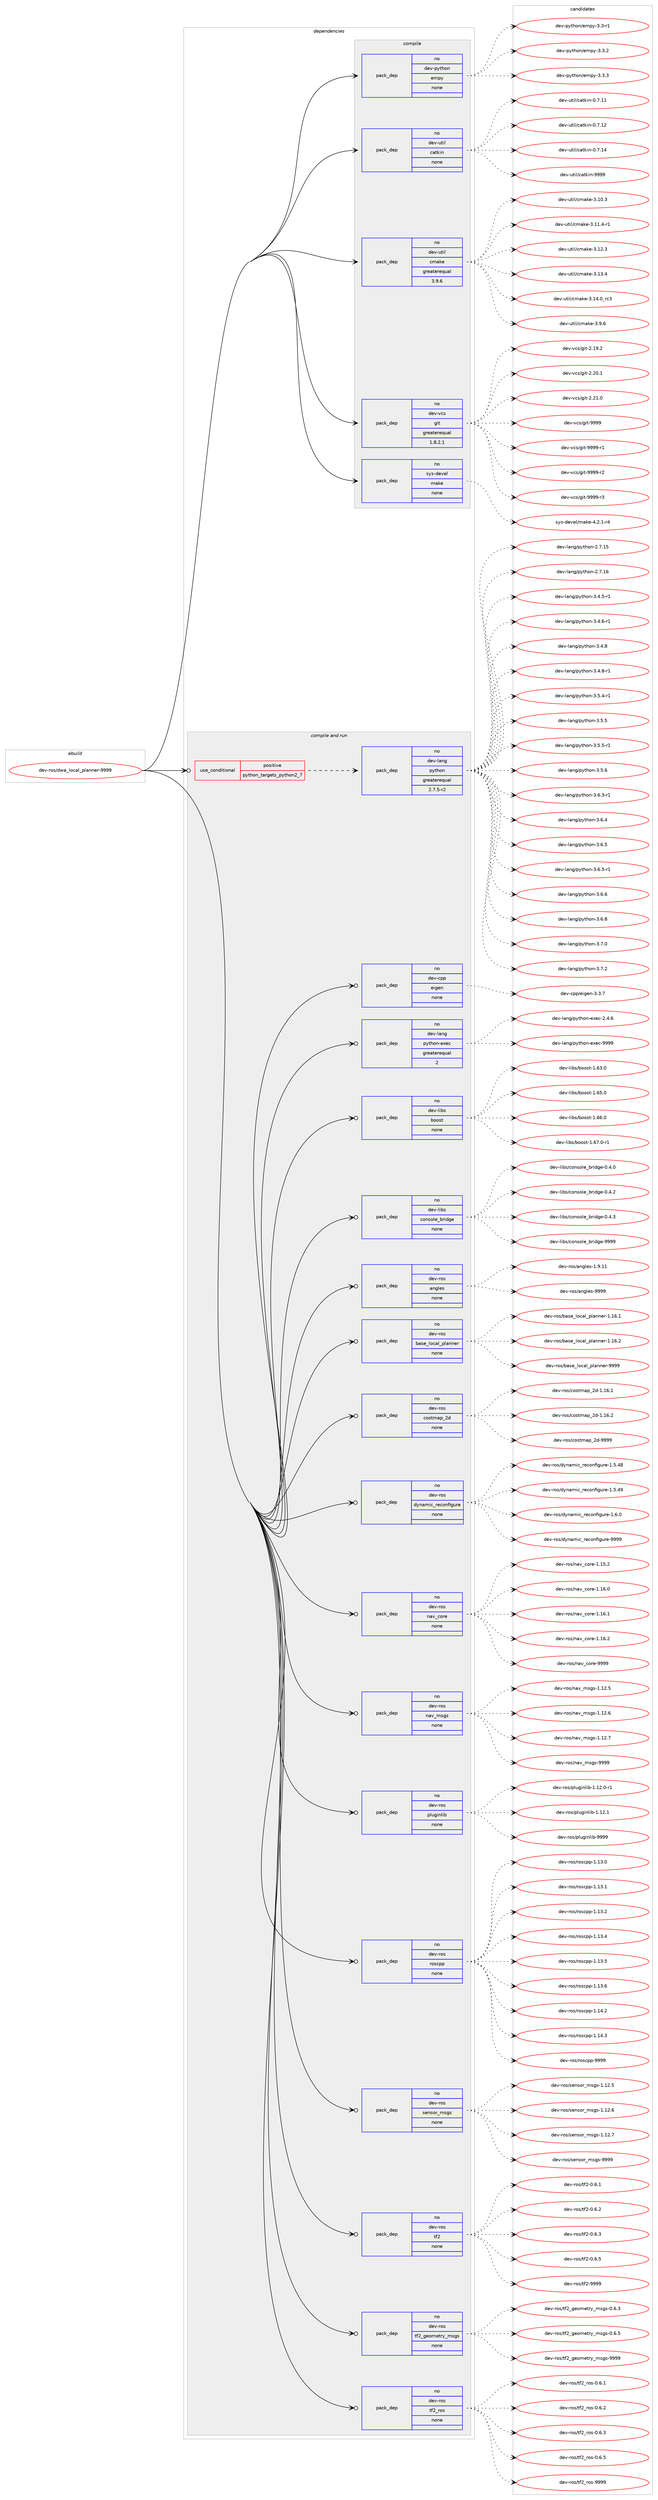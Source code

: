 digraph prolog {

# *************
# Graph options
# *************

newrank=true;
concentrate=true;
compound=true;
graph [rankdir=LR,fontname=Helvetica,fontsize=10,ranksep=1.5];#, ranksep=2.5, nodesep=0.2];
edge  [arrowhead=vee];
node  [fontname=Helvetica,fontsize=10];

# **********
# The ebuild
# **********

subgraph cluster_leftcol {
color=gray;
rank=same;
label=<<i>ebuild</i>>;
id [label="dev-ros/dwa_local_planner-9999", color=red, width=4, href="../dev-ros/dwa_local_planner-9999.svg"];
}

# ****************
# The dependencies
# ****************

subgraph cluster_midcol {
color=gray;
label=<<i>dependencies</i>>;
subgraph cluster_compile {
fillcolor="#eeeeee";
style=filled;
label=<<i>compile</i>>;
subgraph pack1043179 {
dependency1454890 [label=<<TABLE BORDER="0" CELLBORDER="1" CELLSPACING="0" CELLPADDING="4" WIDTH="220"><TR><TD ROWSPAN="6" CELLPADDING="30">pack_dep</TD></TR><TR><TD WIDTH="110">no</TD></TR><TR><TD>dev-python</TD></TR><TR><TD>empy</TD></TR><TR><TD>none</TD></TR><TR><TD></TD></TR></TABLE>>, shape=none, color=blue];
}
id:e -> dependency1454890:w [weight=20,style="solid",arrowhead="vee"];
subgraph pack1043180 {
dependency1454891 [label=<<TABLE BORDER="0" CELLBORDER="1" CELLSPACING="0" CELLPADDING="4" WIDTH="220"><TR><TD ROWSPAN="6" CELLPADDING="30">pack_dep</TD></TR><TR><TD WIDTH="110">no</TD></TR><TR><TD>dev-util</TD></TR><TR><TD>catkin</TD></TR><TR><TD>none</TD></TR><TR><TD></TD></TR></TABLE>>, shape=none, color=blue];
}
id:e -> dependency1454891:w [weight=20,style="solid",arrowhead="vee"];
subgraph pack1043181 {
dependency1454892 [label=<<TABLE BORDER="0" CELLBORDER="1" CELLSPACING="0" CELLPADDING="4" WIDTH="220"><TR><TD ROWSPAN="6" CELLPADDING="30">pack_dep</TD></TR><TR><TD WIDTH="110">no</TD></TR><TR><TD>dev-util</TD></TR><TR><TD>cmake</TD></TR><TR><TD>greaterequal</TD></TR><TR><TD>3.9.6</TD></TR></TABLE>>, shape=none, color=blue];
}
id:e -> dependency1454892:w [weight=20,style="solid",arrowhead="vee"];
subgraph pack1043182 {
dependency1454893 [label=<<TABLE BORDER="0" CELLBORDER="1" CELLSPACING="0" CELLPADDING="4" WIDTH="220"><TR><TD ROWSPAN="6" CELLPADDING="30">pack_dep</TD></TR><TR><TD WIDTH="110">no</TD></TR><TR><TD>dev-vcs</TD></TR><TR><TD>git</TD></TR><TR><TD>greaterequal</TD></TR><TR><TD>1.8.2.1</TD></TR></TABLE>>, shape=none, color=blue];
}
id:e -> dependency1454893:w [weight=20,style="solid",arrowhead="vee"];
subgraph pack1043183 {
dependency1454894 [label=<<TABLE BORDER="0" CELLBORDER="1" CELLSPACING="0" CELLPADDING="4" WIDTH="220"><TR><TD ROWSPAN="6" CELLPADDING="30">pack_dep</TD></TR><TR><TD WIDTH="110">no</TD></TR><TR><TD>sys-devel</TD></TR><TR><TD>make</TD></TR><TR><TD>none</TD></TR><TR><TD></TD></TR></TABLE>>, shape=none, color=blue];
}
id:e -> dependency1454894:w [weight=20,style="solid",arrowhead="vee"];
}
subgraph cluster_compileandrun {
fillcolor="#eeeeee";
style=filled;
label=<<i>compile and run</i>>;
subgraph cond388321 {
dependency1454895 [label=<<TABLE BORDER="0" CELLBORDER="1" CELLSPACING="0" CELLPADDING="4"><TR><TD ROWSPAN="3" CELLPADDING="10">use_conditional</TD></TR><TR><TD>positive</TD></TR><TR><TD>python_targets_python2_7</TD></TR></TABLE>>, shape=none, color=red];
subgraph pack1043184 {
dependency1454896 [label=<<TABLE BORDER="0" CELLBORDER="1" CELLSPACING="0" CELLPADDING="4" WIDTH="220"><TR><TD ROWSPAN="6" CELLPADDING="30">pack_dep</TD></TR><TR><TD WIDTH="110">no</TD></TR><TR><TD>dev-lang</TD></TR><TR><TD>python</TD></TR><TR><TD>greaterequal</TD></TR><TR><TD>2.7.5-r2</TD></TR></TABLE>>, shape=none, color=blue];
}
dependency1454895:e -> dependency1454896:w [weight=20,style="dashed",arrowhead="vee"];
}
id:e -> dependency1454895:w [weight=20,style="solid",arrowhead="odotvee"];
subgraph pack1043185 {
dependency1454897 [label=<<TABLE BORDER="0" CELLBORDER="1" CELLSPACING="0" CELLPADDING="4" WIDTH="220"><TR><TD ROWSPAN="6" CELLPADDING="30">pack_dep</TD></TR><TR><TD WIDTH="110">no</TD></TR><TR><TD>dev-cpp</TD></TR><TR><TD>eigen</TD></TR><TR><TD>none</TD></TR><TR><TD></TD></TR></TABLE>>, shape=none, color=blue];
}
id:e -> dependency1454897:w [weight=20,style="solid",arrowhead="odotvee"];
subgraph pack1043186 {
dependency1454898 [label=<<TABLE BORDER="0" CELLBORDER="1" CELLSPACING="0" CELLPADDING="4" WIDTH="220"><TR><TD ROWSPAN="6" CELLPADDING="30">pack_dep</TD></TR><TR><TD WIDTH="110">no</TD></TR><TR><TD>dev-lang</TD></TR><TR><TD>python-exec</TD></TR><TR><TD>greaterequal</TD></TR><TR><TD>2</TD></TR></TABLE>>, shape=none, color=blue];
}
id:e -> dependency1454898:w [weight=20,style="solid",arrowhead="odotvee"];
subgraph pack1043187 {
dependency1454899 [label=<<TABLE BORDER="0" CELLBORDER="1" CELLSPACING="0" CELLPADDING="4" WIDTH="220"><TR><TD ROWSPAN="6" CELLPADDING="30">pack_dep</TD></TR><TR><TD WIDTH="110">no</TD></TR><TR><TD>dev-libs</TD></TR><TR><TD>boost</TD></TR><TR><TD>none</TD></TR><TR><TD></TD></TR></TABLE>>, shape=none, color=blue];
}
id:e -> dependency1454899:w [weight=20,style="solid",arrowhead="odotvee"];
subgraph pack1043188 {
dependency1454900 [label=<<TABLE BORDER="0" CELLBORDER="1" CELLSPACING="0" CELLPADDING="4" WIDTH="220"><TR><TD ROWSPAN="6" CELLPADDING="30">pack_dep</TD></TR><TR><TD WIDTH="110">no</TD></TR><TR><TD>dev-libs</TD></TR><TR><TD>console_bridge</TD></TR><TR><TD>none</TD></TR><TR><TD></TD></TR></TABLE>>, shape=none, color=blue];
}
id:e -> dependency1454900:w [weight=20,style="solid",arrowhead="odotvee"];
subgraph pack1043189 {
dependency1454901 [label=<<TABLE BORDER="0" CELLBORDER="1" CELLSPACING="0" CELLPADDING="4" WIDTH="220"><TR><TD ROWSPAN="6" CELLPADDING="30">pack_dep</TD></TR><TR><TD WIDTH="110">no</TD></TR><TR><TD>dev-ros</TD></TR><TR><TD>angles</TD></TR><TR><TD>none</TD></TR><TR><TD></TD></TR></TABLE>>, shape=none, color=blue];
}
id:e -> dependency1454901:w [weight=20,style="solid",arrowhead="odotvee"];
subgraph pack1043190 {
dependency1454902 [label=<<TABLE BORDER="0" CELLBORDER="1" CELLSPACING="0" CELLPADDING="4" WIDTH="220"><TR><TD ROWSPAN="6" CELLPADDING="30">pack_dep</TD></TR><TR><TD WIDTH="110">no</TD></TR><TR><TD>dev-ros</TD></TR><TR><TD>base_local_planner</TD></TR><TR><TD>none</TD></TR><TR><TD></TD></TR></TABLE>>, shape=none, color=blue];
}
id:e -> dependency1454902:w [weight=20,style="solid",arrowhead="odotvee"];
subgraph pack1043191 {
dependency1454903 [label=<<TABLE BORDER="0" CELLBORDER="1" CELLSPACING="0" CELLPADDING="4" WIDTH="220"><TR><TD ROWSPAN="6" CELLPADDING="30">pack_dep</TD></TR><TR><TD WIDTH="110">no</TD></TR><TR><TD>dev-ros</TD></TR><TR><TD>costmap_2d</TD></TR><TR><TD>none</TD></TR><TR><TD></TD></TR></TABLE>>, shape=none, color=blue];
}
id:e -> dependency1454903:w [weight=20,style="solid",arrowhead="odotvee"];
subgraph pack1043192 {
dependency1454904 [label=<<TABLE BORDER="0" CELLBORDER="1" CELLSPACING="0" CELLPADDING="4" WIDTH="220"><TR><TD ROWSPAN="6" CELLPADDING="30">pack_dep</TD></TR><TR><TD WIDTH="110">no</TD></TR><TR><TD>dev-ros</TD></TR><TR><TD>dynamic_reconfigure</TD></TR><TR><TD>none</TD></TR><TR><TD></TD></TR></TABLE>>, shape=none, color=blue];
}
id:e -> dependency1454904:w [weight=20,style="solid",arrowhead="odotvee"];
subgraph pack1043193 {
dependency1454905 [label=<<TABLE BORDER="0" CELLBORDER="1" CELLSPACING="0" CELLPADDING="4" WIDTH="220"><TR><TD ROWSPAN="6" CELLPADDING="30">pack_dep</TD></TR><TR><TD WIDTH="110">no</TD></TR><TR><TD>dev-ros</TD></TR><TR><TD>nav_core</TD></TR><TR><TD>none</TD></TR><TR><TD></TD></TR></TABLE>>, shape=none, color=blue];
}
id:e -> dependency1454905:w [weight=20,style="solid",arrowhead="odotvee"];
subgraph pack1043194 {
dependency1454906 [label=<<TABLE BORDER="0" CELLBORDER="1" CELLSPACING="0" CELLPADDING="4" WIDTH="220"><TR><TD ROWSPAN="6" CELLPADDING="30">pack_dep</TD></TR><TR><TD WIDTH="110">no</TD></TR><TR><TD>dev-ros</TD></TR><TR><TD>nav_msgs</TD></TR><TR><TD>none</TD></TR><TR><TD></TD></TR></TABLE>>, shape=none, color=blue];
}
id:e -> dependency1454906:w [weight=20,style="solid",arrowhead="odotvee"];
subgraph pack1043195 {
dependency1454907 [label=<<TABLE BORDER="0" CELLBORDER="1" CELLSPACING="0" CELLPADDING="4" WIDTH="220"><TR><TD ROWSPAN="6" CELLPADDING="30">pack_dep</TD></TR><TR><TD WIDTH="110">no</TD></TR><TR><TD>dev-ros</TD></TR><TR><TD>pluginlib</TD></TR><TR><TD>none</TD></TR><TR><TD></TD></TR></TABLE>>, shape=none, color=blue];
}
id:e -> dependency1454907:w [weight=20,style="solid",arrowhead="odotvee"];
subgraph pack1043196 {
dependency1454908 [label=<<TABLE BORDER="0" CELLBORDER="1" CELLSPACING="0" CELLPADDING="4" WIDTH="220"><TR><TD ROWSPAN="6" CELLPADDING="30">pack_dep</TD></TR><TR><TD WIDTH="110">no</TD></TR><TR><TD>dev-ros</TD></TR><TR><TD>roscpp</TD></TR><TR><TD>none</TD></TR><TR><TD></TD></TR></TABLE>>, shape=none, color=blue];
}
id:e -> dependency1454908:w [weight=20,style="solid",arrowhead="odotvee"];
subgraph pack1043197 {
dependency1454909 [label=<<TABLE BORDER="0" CELLBORDER="1" CELLSPACING="0" CELLPADDING="4" WIDTH="220"><TR><TD ROWSPAN="6" CELLPADDING="30">pack_dep</TD></TR><TR><TD WIDTH="110">no</TD></TR><TR><TD>dev-ros</TD></TR><TR><TD>sensor_msgs</TD></TR><TR><TD>none</TD></TR><TR><TD></TD></TR></TABLE>>, shape=none, color=blue];
}
id:e -> dependency1454909:w [weight=20,style="solid",arrowhead="odotvee"];
subgraph pack1043198 {
dependency1454910 [label=<<TABLE BORDER="0" CELLBORDER="1" CELLSPACING="0" CELLPADDING="4" WIDTH="220"><TR><TD ROWSPAN="6" CELLPADDING="30">pack_dep</TD></TR><TR><TD WIDTH="110">no</TD></TR><TR><TD>dev-ros</TD></TR><TR><TD>tf2</TD></TR><TR><TD>none</TD></TR><TR><TD></TD></TR></TABLE>>, shape=none, color=blue];
}
id:e -> dependency1454910:w [weight=20,style="solid",arrowhead="odotvee"];
subgraph pack1043199 {
dependency1454911 [label=<<TABLE BORDER="0" CELLBORDER="1" CELLSPACING="0" CELLPADDING="4" WIDTH="220"><TR><TD ROWSPAN="6" CELLPADDING="30">pack_dep</TD></TR><TR><TD WIDTH="110">no</TD></TR><TR><TD>dev-ros</TD></TR><TR><TD>tf2_geometry_msgs</TD></TR><TR><TD>none</TD></TR><TR><TD></TD></TR></TABLE>>, shape=none, color=blue];
}
id:e -> dependency1454911:w [weight=20,style="solid",arrowhead="odotvee"];
subgraph pack1043200 {
dependency1454912 [label=<<TABLE BORDER="0" CELLBORDER="1" CELLSPACING="0" CELLPADDING="4" WIDTH="220"><TR><TD ROWSPAN="6" CELLPADDING="30">pack_dep</TD></TR><TR><TD WIDTH="110">no</TD></TR><TR><TD>dev-ros</TD></TR><TR><TD>tf2_ros</TD></TR><TR><TD>none</TD></TR><TR><TD></TD></TR></TABLE>>, shape=none, color=blue];
}
id:e -> dependency1454912:w [weight=20,style="solid",arrowhead="odotvee"];
}
subgraph cluster_run {
fillcolor="#eeeeee";
style=filled;
label=<<i>run</i>>;
}
}

# **************
# The candidates
# **************

subgraph cluster_choices {
rank=same;
color=gray;
label=<<i>candidates</i>>;

subgraph choice1043179 {
color=black;
nodesep=1;
choice1001011184511212111610411111047101109112121455146514511449 [label="dev-python/empy-3.3-r1", color=red, width=4,href="../dev-python/empy-3.3-r1.svg"];
choice1001011184511212111610411111047101109112121455146514650 [label="dev-python/empy-3.3.2", color=red, width=4,href="../dev-python/empy-3.3.2.svg"];
choice1001011184511212111610411111047101109112121455146514651 [label="dev-python/empy-3.3.3", color=red, width=4,href="../dev-python/empy-3.3.3.svg"];
dependency1454890:e -> choice1001011184511212111610411111047101109112121455146514511449:w [style=dotted,weight="100"];
dependency1454890:e -> choice1001011184511212111610411111047101109112121455146514650:w [style=dotted,weight="100"];
dependency1454890:e -> choice1001011184511212111610411111047101109112121455146514651:w [style=dotted,weight="100"];
}
subgraph choice1043180 {
color=black;
nodesep=1;
choice1001011184511711610510847999711610710511045484655464949 [label="dev-util/catkin-0.7.11", color=red, width=4,href="../dev-util/catkin-0.7.11.svg"];
choice1001011184511711610510847999711610710511045484655464950 [label="dev-util/catkin-0.7.12", color=red, width=4,href="../dev-util/catkin-0.7.12.svg"];
choice1001011184511711610510847999711610710511045484655464952 [label="dev-util/catkin-0.7.14", color=red, width=4,href="../dev-util/catkin-0.7.14.svg"];
choice100101118451171161051084799971161071051104557575757 [label="dev-util/catkin-9999", color=red, width=4,href="../dev-util/catkin-9999.svg"];
dependency1454891:e -> choice1001011184511711610510847999711610710511045484655464949:w [style=dotted,weight="100"];
dependency1454891:e -> choice1001011184511711610510847999711610710511045484655464950:w [style=dotted,weight="100"];
dependency1454891:e -> choice1001011184511711610510847999711610710511045484655464952:w [style=dotted,weight="100"];
dependency1454891:e -> choice100101118451171161051084799971161071051104557575757:w [style=dotted,weight="100"];
}
subgraph choice1043181 {
color=black;
nodesep=1;
choice1001011184511711610510847991099710710145514649484651 [label="dev-util/cmake-3.10.3", color=red, width=4,href="../dev-util/cmake-3.10.3.svg"];
choice10010111845117116105108479910997107101455146494946524511449 [label="dev-util/cmake-3.11.4-r1", color=red, width=4,href="../dev-util/cmake-3.11.4-r1.svg"];
choice1001011184511711610510847991099710710145514649504651 [label="dev-util/cmake-3.12.3", color=red, width=4,href="../dev-util/cmake-3.12.3.svg"];
choice1001011184511711610510847991099710710145514649514652 [label="dev-util/cmake-3.13.4", color=red, width=4,href="../dev-util/cmake-3.13.4.svg"];
choice1001011184511711610510847991099710710145514649524648951149951 [label="dev-util/cmake-3.14.0_rc3", color=red, width=4,href="../dev-util/cmake-3.14.0_rc3.svg"];
choice10010111845117116105108479910997107101455146574654 [label="dev-util/cmake-3.9.6", color=red, width=4,href="../dev-util/cmake-3.9.6.svg"];
dependency1454892:e -> choice1001011184511711610510847991099710710145514649484651:w [style=dotted,weight="100"];
dependency1454892:e -> choice10010111845117116105108479910997107101455146494946524511449:w [style=dotted,weight="100"];
dependency1454892:e -> choice1001011184511711610510847991099710710145514649504651:w [style=dotted,weight="100"];
dependency1454892:e -> choice1001011184511711610510847991099710710145514649514652:w [style=dotted,weight="100"];
dependency1454892:e -> choice1001011184511711610510847991099710710145514649524648951149951:w [style=dotted,weight="100"];
dependency1454892:e -> choice10010111845117116105108479910997107101455146574654:w [style=dotted,weight="100"];
}
subgraph choice1043182 {
color=black;
nodesep=1;
choice10010111845118991154710310511645504649574650 [label="dev-vcs/git-2.19.2", color=red, width=4,href="../dev-vcs/git-2.19.2.svg"];
choice10010111845118991154710310511645504650484649 [label="dev-vcs/git-2.20.1", color=red, width=4,href="../dev-vcs/git-2.20.1.svg"];
choice10010111845118991154710310511645504650494648 [label="dev-vcs/git-2.21.0", color=red, width=4,href="../dev-vcs/git-2.21.0.svg"];
choice1001011184511899115471031051164557575757 [label="dev-vcs/git-9999", color=red, width=4,href="../dev-vcs/git-9999.svg"];
choice10010111845118991154710310511645575757574511449 [label="dev-vcs/git-9999-r1", color=red, width=4,href="../dev-vcs/git-9999-r1.svg"];
choice10010111845118991154710310511645575757574511450 [label="dev-vcs/git-9999-r2", color=red, width=4,href="../dev-vcs/git-9999-r2.svg"];
choice10010111845118991154710310511645575757574511451 [label="dev-vcs/git-9999-r3", color=red, width=4,href="../dev-vcs/git-9999-r3.svg"];
dependency1454893:e -> choice10010111845118991154710310511645504649574650:w [style=dotted,weight="100"];
dependency1454893:e -> choice10010111845118991154710310511645504650484649:w [style=dotted,weight="100"];
dependency1454893:e -> choice10010111845118991154710310511645504650494648:w [style=dotted,weight="100"];
dependency1454893:e -> choice1001011184511899115471031051164557575757:w [style=dotted,weight="100"];
dependency1454893:e -> choice10010111845118991154710310511645575757574511449:w [style=dotted,weight="100"];
dependency1454893:e -> choice10010111845118991154710310511645575757574511450:w [style=dotted,weight="100"];
dependency1454893:e -> choice10010111845118991154710310511645575757574511451:w [style=dotted,weight="100"];
}
subgraph choice1043183 {
color=black;
nodesep=1;
choice1151211154510010111810110847109971071014552465046494511452 [label="sys-devel/make-4.2.1-r4", color=red, width=4,href="../sys-devel/make-4.2.1-r4.svg"];
dependency1454894:e -> choice1151211154510010111810110847109971071014552465046494511452:w [style=dotted,weight="100"];
}
subgraph choice1043184 {
color=black;
nodesep=1;
choice10010111845108971101034711212111610411111045504655464953 [label="dev-lang/python-2.7.15", color=red, width=4,href="../dev-lang/python-2.7.15.svg"];
choice10010111845108971101034711212111610411111045504655464954 [label="dev-lang/python-2.7.16", color=red, width=4,href="../dev-lang/python-2.7.16.svg"];
choice1001011184510897110103471121211161041111104551465246534511449 [label="dev-lang/python-3.4.5-r1", color=red, width=4,href="../dev-lang/python-3.4.5-r1.svg"];
choice1001011184510897110103471121211161041111104551465246544511449 [label="dev-lang/python-3.4.6-r1", color=red, width=4,href="../dev-lang/python-3.4.6-r1.svg"];
choice100101118451089711010347112121116104111110455146524656 [label="dev-lang/python-3.4.8", color=red, width=4,href="../dev-lang/python-3.4.8.svg"];
choice1001011184510897110103471121211161041111104551465246564511449 [label="dev-lang/python-3.4.8-r1", color=red, width=4,href="../dev-lang/python-3.4.8-r1.svg"];
choice1001011184510897110103471121211161041111104551465346524511449 [label="dev-lang/python-3.5.4-r1", color=red, width=4,href="../dev-lang/python-3.5.4-r1.svg"];
choice100101118451089711010347112121116104111110455146534653 [label="dev-lang/python-3.5.5", color=red, width=4,href="../dev-lang/python-3.5.5.svg"];
choice1001011184510897110103471121211161041111104551465346534511449 [label="dev-lang/python-3.5.5-r1", color=red, width=4,href="../dev-lang/python-3.5.5-r1.svg"];
choice100101118451089711010347112121116104111110455146534654 [label="dev-lang/python-3.5.6", color=red, width=4,href="../dev-lang/python-3.5.6.svg"];
choice1001011184510897110103471121211161041111104551465446514511449 [label="dev-lang/python-3.6.3-r1", color=red, width=4,href="../dev-lang/python-3.6.3-r1.svg"];
choice100101118451089711010347112121116104111110455146544652 [label="dev-lang/python-3.6.4", color=red, width=4,href="../dev-lang/python-3.6.4.svg"];
choice100101118451089711010347112121116104111110455146544653 [label="dev-lang/python-3.6.5", color=red, width=4,href="../dev-lang/python-3.6.5.svg"];
choice1001011184510897110103471121211161041111104551465446534511449 [label="dev-lang/python-3.6.5-r1", color=red, width=4,href="../dev-lang/python-3.6.5-r1.svg"];
choice100101118451089711010347112121116104111110455146544654 [label="dev-lang/python-3.6.6", color=red, width=4,href="../dev-lang/python-3.6.6.svg"];
choice100101118451089711010347112121116104111110455146544656 [label="dev-lang/python-3.6.8", color=red, width=4,href="../dev-lang/python-3.6.8.svg"];
choice100101118451089711010347112121116104111110455146554648 [label="dev-lang/python-3.7.0", color=red, width=4,href="../dev-lang/python-3.7.0.svg"];
choice100101118451089711010347112121116104111110455146554650 [label="dev-lang/python-3.7.2", color=red, width=4,href="../dev-lang/python-3.7.2.svg"];
dependency1454896:e -> choice10010111845108971101034711212111610411111045504655464953:w [style=dotted,weight="100"];
dependency1454896:e -> choice10010111845108971101034711212111610411111045504655464954:w [style=dotted,weight="100"];
dependency1454896:e -> choice1001011184510897110103471121211161041111104551465246534511449:w [style=dotted,weight="100"];
dependency1454896:e -> choice1001011184510897110103471121211161041111104551465246544511449:w [style=dotted,weight="100"];
dependency1454896:e -> choice100101118451089711010347112121116104111110455146524656:w [style=dotted,weight="100"];
dependency1454896:e -> choice1001011184510897110103471121211161041111104551465246564511449:w [style=dotted,weight="100"];
dependency1454896:e -> choice1001011184510897110103471121211161041111104551465346524511449:w [style=dotted,weight="100"];
dependency1454896:e -> choice100101118451089711010347112121116104111110455146534653:w [style=dotted,weight="100"];
dependency1454896:e -> choice1001011184510897110103471121211161041111104551465346534511449:w [style=dotted,weight="100"];
dependency1454896:e -> choice100101118451089711010347112121116104111110455146534654:w [style=dotted,weight="100"];
dependency1454896:e -> choice1001011184510897110103471121211161041111104551465446514511449:w [style=dotted,weight="100"];
dependency1454896:e -> choice100101118451089711010347112121116104111110455146544652:w [style=dotted,weight="100"];
dependency1454896:e -> choice100101118451089711010347112121116104111110455146544653:w [style=dotted,weight="100"];
dependency1454896:e -> choice1001011184510897110103471121211161041111104551465446534511449:w [style=dotted,weight="100"];
dependency1454896:e -> choice100101118451089711010347112121116104111110455146544654:w [style=dotted,weight="100"];
dependency1454896:e -> choice100101118451089711010347112121116104111110455146544656:w [style=dotted,weight="100"];
dependency1454896:e -> choice100101118451089711010347112121116104111110455146554648:w [style=dotted,weight="100"];
dependency1454896:e -> choice100101118451089711010347112121116104111110455146554650:w [style=dotted,weight="100"];
}
subgraph choice1043185 {
color=black;
nodesep=1;
choice100101118459911211247101105103101110455146514655 [label="dev-cpp/eigen-3.3.7", color=red, width=4,href="../dev-cpp/eigen-3.3.7.svg"];
dependency1454897:e -> choice100101118459911211247101105103101110455146514655:w [style=dotted,weight="100"];
}
subgraph choice1043186 {
color=black;
nodesep=1;
choice1001011184510897110103471121211161041111104510112010199455046524654 [label="dev-lang/python-exec-2.4.6", color=red, width=4,href="../dev-lang/python-exec-2.4.6.svg"];
choice10010111845108971101034711212111610411111045101120101994557575757 [label="dev-lang/python-exec-9999", color=red, width=4,href="../dev-lang/python-exec-9999.svg"];
dependency1454898:e -> choice1001011184510897110103471121211161041111104510112010199455046524654:w [style=dotted,weight="100"];
dependency1454898:e -> choice10010111845108971101034711212111610411111045101120101994557575757:w [style=dotted,weight="100"];
}
subgraph choice1043187 {
color=black;
nodesep=1;
choice1001011184510810598115479811111111511645494654514648 [label="dev-libs/boost-1.63.0", color=red, width=4,href="../dev-libs/boost-1.63.0.svg"];
choice1001011184510810598115479811111111511645494654534648 [label="dev-libs/boost-1.65.0", color=red, width=4,href="../dev-libs/boost-1.65.0.svg"];
choice1001011184510810598115479811111111511645494654544648 [label="dev-libs/boost-1.66.0", color=red, width=4,href="../dev-libs/boost-1.66.0.svg"];
choice10010111845108105981154798111111115116454946545546484511449 [label="dev-libs/boost-1.67.0-r1", color=red, width=4,href="../dev-libs/boost-1.67.0-r1.svg"];
dependency1454899:e -> choice1001011184510810598115479811111111511645494654514648:w [style=dotted,weight="100"];
dependency1454899:e -> choice1001011184510810598115479811111111511645494654534648:w [style=dotted,weight="100"];
dependency1454899:e -> choice1001011184510810598115479811111111511645494654544648:w [style=dotted,weight="100"];
dependency1454899:e -> choice10010111845108105981154798111111115116454946545546484511449:w [style=dotted,weight="100"];
}
subgraph choice1043188 {
color=black;
nodesep=1;
choice100101118451081059811547991111101151111081019598114105100103101454846524648 [label="dev-libs/console_bridge-0.4.0", color=red, width=4,href="../dev-libs/console_bridge-0.4.0.svg"];
choice100101118451081059811547991111101151111081019598114105100103101454846524650 [label="dev-libs/console_bridge-0.4.2", color=red, width=4,href="../dev-libs/console_bridge-0.4.2.svg"];
choice100101118451081059811547991111101151111081019598114105100103101454846524651 [label="dev-libs/console_bridge-0.4.3", color=red, width=4,href="../dev-libs/console_bridge-0.4.3.svg"];
choice1001011184510810598115479911111011511110810195981141051001031014557575757 [label="dev-libs/console_bridge-9999", color=red, width=4,href="../dev-libs/console_bridge-9999.svg"];
dependency1454900:e -> choice100101118451081059811547991111101151111081019598114105100103101454846524648:w [style=dotted,weight="100"];
dependency1454900:e -> choice100101118451081059811547991111101151111081019598114105100103101454846524650:w [style=dotted,weight="100"];
dependency1454900:e -> choice100101118451081059811547991111101151111081019598114105100103101454846524651:w [style=dotted,weight="100"];
dependency1454900:e -> choice1001011184510810598115479911111011511110810195981141051001031014557575757:w [style=dotted,weight="100"];
}
subgraph choice1043189 {
color=black;
nodesep=1;
choice10010111845114111115479711010310810111545494657464949 [label="dev-ros/angles-1.9.11", color=red, width=4,href="../dev-ros/angles-1.9.11.svg"];
choice1001011184511411111547971101031081011154557575757 [label="dev-ros/angles-9999", color=red, width=4,href="../dev-ros/angles-9999.svg"];
dependency1454901:e -> choice10010111845114111115479711010310810111545494657464949:w [style=dotted,weight="100"];
dependency1454901:e -> choice1001011184511411111547971101031081011154557575757:w [style=dotted,weight="100"];
}
subgraph choice1043190 {
color=black;
nodesep=1;
choice10010111845114111115479897115101951081119997108951121089711011010111445494649544649 [label="dev-ros/base_local_planner-1.16.1", color=red, width=4,href="../dev-ros/base_local_planner-1.16.1.svg"];
choice10010111845114111115479897115101951081119997108951121089711011010111445494649544650 [label="dev-ros/base_local_planner-1.16.2", color=red, width=4,href="../dev-ros/base_local_planner-1.16.2.svg"];
choice1001011184511411111547989711510195108111999710895112108971101101011144557575757 [label="dev-ros/base_local_planner-9999", color=red, width=4,href="../dev-ros/base_local_planner-9999.svg"];
dependency1454902:e -> choice10010111845114111115479897115101951081119997108951121089711011010111445494649544649:w [style=dotted,weight="100"];
dependency1454902:e -> choice10010111845114111115479897115101951081119997108951121089711011010111445494649544650:w [style=dotted,weight="100"];
dependency1454902:e -> choice1001011184511411111547989711510195108111999710895112108971101101011144557575757:w [style=dotted,weight="100"];
}
subgraph choice1043191 {
color=black;
nodesep=1;
choice10010111845114111115479911111511610997112955010045494649544649 [label="dev-ros/costmap_2d-1.16.1", color=red, width=4,href="../dev-ros/costmap_2d-1.16.1.svg"];
choice10010111845114111115479911111511610997112955010045494649544650 [label="dev-ros/costmap_2d-1.16.2", color=red, width=4,href="../dev-ros/costmap_2d-1.16.2.svg"];
choice1001011184511411111547991111151161099711295501004557575757 [label="dev-ros/costmap_2d-9999", color=red, width=4,href="../dev-ros/costmap_2d-9999.svg"];
dependency1454903:e -> choice10010111845114111115479911111511610997112955010045494649544649:w [style=dotted,weight="100"];
dependency1454903:e -> choice10010111845114111115479911111511610997112955010045494649544650:w [style=dotted,weight="100"];
dependency1454903:e -> choice1001011184511411111547991111151161099711295501004557575757:w [style=dotted,weight="100"];
}
subgraph choice1043192 {
color=black;
nodesep=1;
choice10010111845114111115471001211109710910599951141019911111010210510311711410145494653465256 [label="dev-ros/dynamic_reconfigure-1.5.48", color=red, width=4,href="../dev-ros/dynamic_reconfigure-1.5.48.svg"];
choice10010111845114111115471001211109710910599951141019911111010210510311711410145494653465257 [label="dev-ros/dynamic_reconfigure-1.5.49", color=red, width=4,href="../dev-ros/dynamic_reconfigure-1.5.49.svg"];
choice100101118451141111154710012111097109105999511410199111110102105103117114101454946544648 [label="dev-ros/dynamic_reconfigure-1.6.0", color=red, width=4,href="../dev-ros/dynamic_reconfigure-1.6.0.svg"];
choice1001011184511411111547100121110971091059995114101991111101021051031171141014557575757 [label="dev-ros/dynamic_reconfigure-9999", color=red, width=4,href="../dev-ros/dynamic_reconfigure-9999.svg"];
dependency1454904:e -> choice10010111845114111115471001211109710910599951141019911111010210510311711410145494653465256:w [style=dotted,weight="100"];
dependency1454904:e -> choice10010111845114111115471001211109710910599951141019911111010210510311711410145494653465257:w [style=dotted,weight="100"];
dependency1454904:e -> choice100101118451141111154710012111097109105999511410199111110102105103117114101454946544648:w [style=dotted,weight="100"];
dependency1454904:e -> choice1001011184511411111547100121110971091059995114101991111101021051031171141014557575757:w [style=dotted,weight="100"];
}
subgraph choice1043193 {
color=black;
nodesep=1;
choice100101118451141111154711097118959911111410145494649534650 [label="dev-ros/nav_core-1.15.2", color=red, width=4,href="../dev-ros/nav_core-1.15.2.svg"];
choice100101118451141111154711097118959911111410145494649544648 [label="dev-ros/nav_core-1.16.0", color=red, width=4,href="../dev-ros/nav_core-1.16.0.svg"];
choice100101118451141111154711097118959911111410145494649544649 [label="dev-ros/nav_core-1.16.1", color=red, width=4,href="../dev-ros/nav_core-1.16.1.svg"];
choice100101118451141111154711097118959911111410145494649544650 [label="dev-ros/nav_core-1.16.2", color=red, width=4,href="../dev-ros/nav_core-1.16.2.svg"];
choice10010111845114111115471109711895991111141014557575757 [label="dev-ros/nav_core-9999", color=red, width=4,href="../dev-ros/nav_core-9999.svg"];
dependency1454905:e -> choice100101118451141111154711097118959911111410145494649534650:w [style=dotted,weight="100"];
dependency1454905:e -> choice100101118451141111154711097118959911111410145494649544648:w [style=dotted,weight="100"];
dependency1454905:e -> choice100101118451141111154711097118959911111410145494649544649:w [style=dotted,weight="100"];
dependency1454905:e -> choice100101118451141111154711097118959911111410145494649544650:w [style=dotted,weight="100"];
dependency1454905:e -> choice10010111845114111115471109711895991111141014557575757:w [style=dotted,weight="100"];
}
subgraph choice1043194 {
color=black;
nodesep=1;
choice1001011184511411111547110971189510911510311545494649504653 [label="dev-ros/nav_msgs-1.12.5", color=red, width=4,href="../dev-ros/nav_msgs-1.12.5.svg"];
choice1001011184511411111547110971189510911510311545494649504654 [label="dev-ros/nav_msgs-1.12.6", color=red, width=4,href="../dev-ros/nav_msgs-1.12.6.svg"];
choice1001011184511411111547110971189510911510311545494649504655 [label="dev-ros/nav_msgs-1.12.7", color=red, width=4,href="../dev-ros/nav_msgs-1.12.7.svg"];
choice100101118451141111154711097118951091151031154557575757 [label="dev-ros/nav_msgs-9999", color=red, width=4,href="../dev-ros/nav_msgs-9999.svg"];
dependency1454906:e -> choice1001011184511411111547110971189510911510311545494649504653:w [style=dotted,weight="100"];
dependency1454906:e -> choice1001011184511411111547110971189510911510311545494649504654:w [style=dotted,weight="100"];
dependency1454906:e -> choice1001011184511411111547110971189510911510311545494649504655:w [style=dotted,weight="100"];
dependency1454906:e -> choice100101118451141111154711097118951091151031154557575757:w [style=dotted,weight="100"];
}
subgraph choice1043195 {
color=black;
nodesep=1;
choice100101118451141111154711210811710310511010810598454946495046484511449 [label="dev-ros/pluginlib-1.12.0-r1", color=red, width=4,href="../dev-ros/pluginlib-1.12.0-r1.svg"];
choice10010111845114111115471121081171031051101081059845494649504649 [label="dev-ros/pluginlib-1.12.1", color=red, width=4,href="../dev-ros/pluginlib-1.12.1.svg"];
choice1001011184511411111547112108117103105110108105984557575757 [label="dev-ros/pluginlib-9999", color=red, width=4,href="../dev-ros/pluginlib-9999.svg"];
dependency1454907:e -> choice100101118451141111154711210811710310511010810598454946495046484511449:w [style=dotted,weight="100"];
dependency1454907:e -> choice10010111845114111115471121081171031051101081059845494649504649:w [style=dotted,weight="100"];
dependency1454907:e -> choice1001011184511411111547112108117103105110108105984557575757:w [style=dotted,weight="100"];
}
subgraph choice1043196 {
color=black;
nodesep=1;
choice10010111845114111115471141111159911211245494649514648 [label="dev-ros/roscpp-1.13.0", color=red, width=4,href="../dev-ros/roscpp-1.13.0.svg"];
choice10010111845114111115471141111159911211245494649514649 [label="dev-ros/roscpp-1.13.1", color=red, width=4,href="../dev-ros/roscpp-1.13.1.svg"];
choice10010111845114111115471141111159911211245494649514650 [label="dev-ros/roscpp-1.13.2", color=red, width=4,href="../dev-ros/roscpp-1.13.2.svg"];
choice10010111845114111115471141111159911211245494649514652 [label="dev-ros/roscpp-1.13.4", color=red, width=4,href="../dev-ros/roscpp-1.13.4.svg"];
choice10010111845114111115471141111159911211245494649514653 [label="dev-ros/roscpp-1.13.5", color=red, width=4,href="../dev-ros/roscpp-1.13.5.svg"];
choice10010111845114111115471141111159911211245494649514654 [label="dev-ros/roscpp-1.13.6", color=red, width=4,href="../dev-ros/roscpp-1.13.6.svg"];
choice10010111845114111115471141111159911211245494649524650 [label="dev-ros/roscpp-1.14.2", color=red, width=4,href="../dev-ros/roscpp-1.14.2.svg"];
choice10010111845114111115471141111159911211245494649524651 [label="dev-ros/roscpp-1.14.3", color=red, width=4,href="../dev-ros/roscpp-1.14.3.svg"];
choice1001011184511411111547114111115991121124557575757 [label="dev-ros/roscpp-9999", color=red, width=4,href="../dev-ros/roscpp-9999.svg"];
dependency1454908:e -> choice10010111845114111115471141111159911211245494649514648:w [style=dotted,weight="100"];
dependency1454908:e -> choice10010111845114111115471141111159911211245494649514649:w [style=dotted,weight="100"];
dependency1454908:e -> choice10010111845114111115471141111159911211245494649514650:w [style=dotted,weight="100"];
dependency1454908:e -> choice10010111845114111115471141111159911211245494649514652:w [style=dotted,weight="100"];
dependency1454908:e -> choice10010111845114111115471141111159911211245494649514653:w [style=dotted,weight="100"];
dependency1454908:e -> choice10010111845114111115471141111159911211245494649514654:w [style=dotted,weight="100"];
dependency1454908:e -> choice10010111845114111115471141111159911211245494649524650:w [style=dotted,weight="100"];
dependency1454908:e -> choice10010111845114111115471141111159911211245494649524651:w [style=dotted,weight="100"];
dependency1454908:e -> choice1001011184511411111547114111115991121124557575757:w [style=dotted,weight="100"];
}
subgraph choice1043197 {
color=black;
nodesep=1;
choice10010111845114111115471151011101151111149510911510311545494649504653 [label="dev-ros/sensor_msgs-1.12.5", color=red, width=4,href="../dev-ros/sensor_msgs-1.12.5.svg"];
choice10010111845114111115471151011101151111149510911510311545494649504654 [label="dev-ros/sensor_msgs-1.12.6", color=red, width=4,href="../dev-ros/sensor_msgs-1.12.6.svg"];
choice10010111845114111115471151011101151111149510911510311545494649504655 [label="dev-ros/sensor_msgs-1.12.7", color=red, width=4,href="../dev-ros/sensor_msgs-1.12.7.svg"];
choice1001011184511411111547115101110115111114951091151031154557575757 [label="dev-ros/sensor_msgs-9999", color=red, width=4,href="../dev-ros/sensor_msgs-9999.svg"];
dependency1454909:e -> choice10010111845114111115471151011101151111149510911510311545494649504653:w [style=dotted,weight="100"];
dependency1454909:e -> choice10010111845114111115471151011101151111149510911510311545494649504654:w [style=dotted,weight="100"];
dependency1454909:e -> choice10010111845114111115471151011101151111149510911510311545494649504655:w [style=dotted,weight="100"];
dependency1454909:e -> choice1001011184511411111547115101110115111114951091151031154557575757:w [style=dotted,weight="100"];
}
subgraph choice1043198 {
color=black;
nodesep=1;
choice100101118451141111154711610250454846544649 [label="dev-ros/tf2-0.6.1", color=red, width=4,href="../dev-ros/tf2-0.6.1.svg"];
choice100101118451141111154711610250454846544650 [label="dev-ros/tf2-0.6.2", color=red, width=4,href="../dev-ros/tf2-0.6.2.svg"];
choice100101118451141111154711610250454846544651 [label="dev-ros/tf2-0.6.3", color=red, width=4,href="../dev-ros/tf2-0.6.3.svg"];
choice100101118451141111154711610250454846544653 [label="dev-ros/tf2-0.6.5", color=red, width=4,href="../dev-ros/tf2-0.6.5.svg"];
choice1001011184511411111547116102504557575757 [label="dev-ros/tf2-9999", color=red, width=4,href="../dev-ros/tf2-9999.svg"];
dependency1454910:e -> choice100101118451141111154711610250454846544649:w [style=dotted,weight="100"];
dependency1454910:e -> choice100101118451141111154711610250454846544650:w [style=dotted,weight="100"];
dependency1454910:e -> choice100101118451141111154711610250454846544651:w [style=dotted,weight="100"];
dependency1454910:e -> choice100101118451141111154711610250454846544653:w [style=dotted,weight="100"];
dependency1454910:e -> choice1001011184511411111547116102504557575757:w [style=dotted,weight="100"];
}
subgraph choice1043199 {
color=black;
nodesep=1;
choice1001011184511411111547116102509510310111110910111611412195109115103115454846544651 [label="dev-ros/tf2_geometry_msgs-0.6.3", color=red, width=4,href="../dev-ros/tf2_geometry_msgs-0.6.3.svg"];
choice1001011184511411111547116102509510310111110910111611412195109115103115454846544653 [label="dev-ros/tf2_geometry_msgs-0.6.5", color=red, width=4,href="../dev-ros/tf2_geometry_msgs-0.6.5.svg"];
choice10010111845114111115471161025095103101111109101116114121951091151031154557575757 [label="dev-ros/tf2_geometry_msgs-9999", color=red, width=4,href="../dev-ros/tf2_geometry_msgs-9999.svg"];
dependency1454911:e -> choice1001011184511411111547116102509510310111110910111611412195109115103115454846544651:w [style=dotted,weight="100"];
dependency1454911:e -> choice1001011184511411111547116102509510310111110910111611412195109115103115454846544653:w [style=dotted,weight="100"];
dependency1454911:e -> choice10010111845114111115471161025095103101111109101116114121951091151031154557575757:w [style=dotted,weight="100"];
}
subgraph choice1043200 {
color=black;
nodesep=1;
choice10010111845114111115471161025095114111115454846544649 [label="dev-ros/tf2_ros-0.6.1", color=red, width=4,href="../dev-ros/tf2_ros-0.6.1.svg"];
choice10010111845114111115471161025095114111115454846544650 [label="dev-ros/tf2_ros-0.6.2", color=red, width=4,href="../dev-ros/tf2_ros-0.6.2.svg"];
choice10010111845114111115471161025095114111115454846544651 [label="dev-ros/tf2_ros-0.6.3", color=red, width=4,href="../dev-ros/tf2_ros-0.6.3.svg"];
choice10010111845114111115471161025095114111115454846544653 [label="dev-ros/tf2_ros-0.6.5", color=red, width=4,href="../dev-ros/tf2_ros-0.6.5.svg"];
choice100101118451141111154711610250951141111154557575757 [label="dev-ros/tf2_ros-9999", color=red, width=4,href="../dev-ros/tf2_ros-9999.svg"];
dependency1454912:e -> choice10010111845114111115471161025095114111115454846544649:w [style=dotted,weight="100"];
dependency1454912:e -> choice10010111845114111115471161025095114111115454846544650:w [style=dotted,weight="100"];
dependency1454912:e -> choice10010111845114111115471161025095114111115454846544651:w [style=dotted,weight="100"];
dependency1454912:e -> choice10010111845114111115471161025095114111115454846544653:w [style=dotted,weight="100"];
dependency1454912:e -> choice100101118451141111154711610250951141111154557575757:w [style=dotted,weight="100"];
}
}

}
